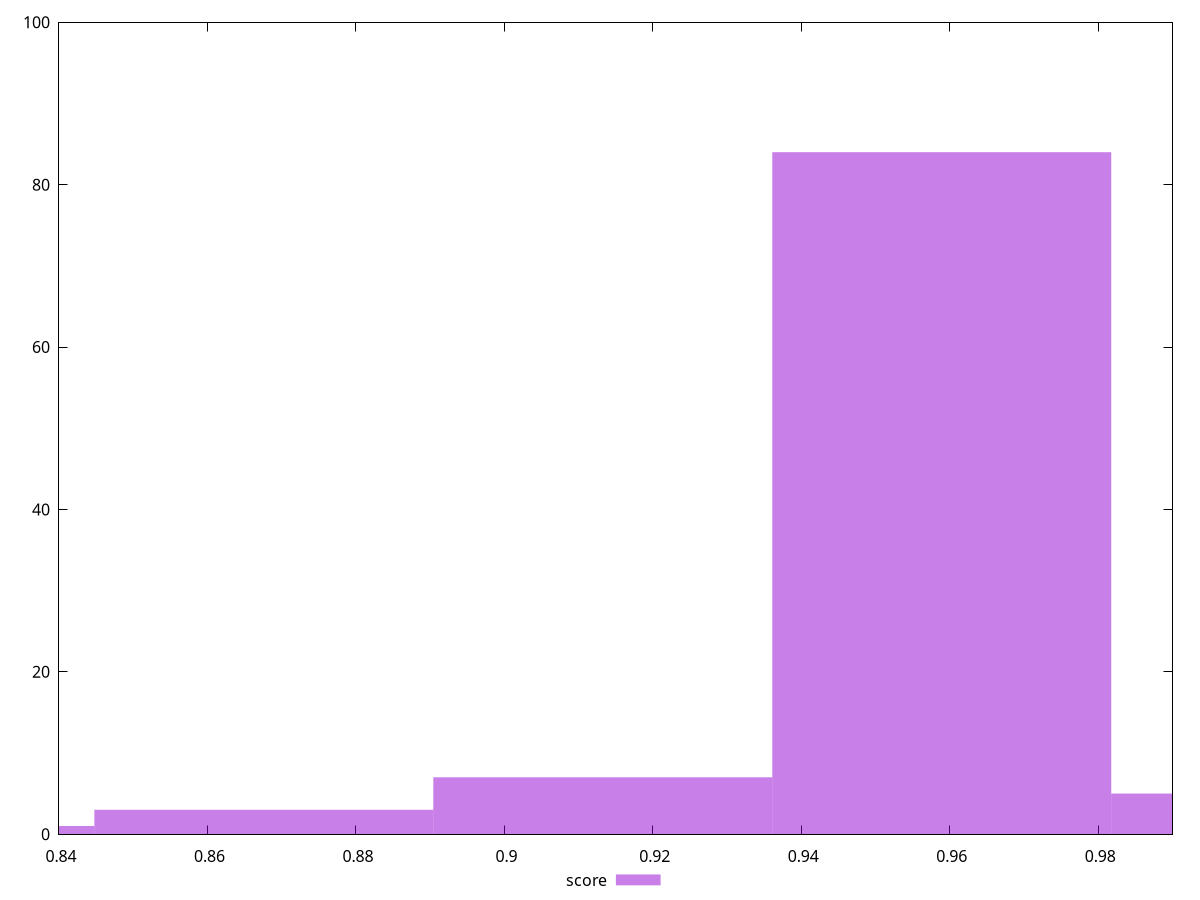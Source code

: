 reset

$score <<EOF
0.9589183789362856 84
1.0045811588856326 5
0.9132555989869386 7
0.8219300390882448 1
0.8675928190375918 3
EOF

set key outside below
set boxwidth 0.045662779949346935
set xrange [0.84:0.99]
set yrange [0:100]
set trange [0:100]
set style fill transparent solid 0.5 noborder
set terminal svg size 640, 490 enhanced background rgb 'white'
set output "reports/report_00028_2021-02-24T12-49-42.674Z/first-contentful-paint/samples/card/score/histogram.svg"

plot $score title "score" with boxes

reset
